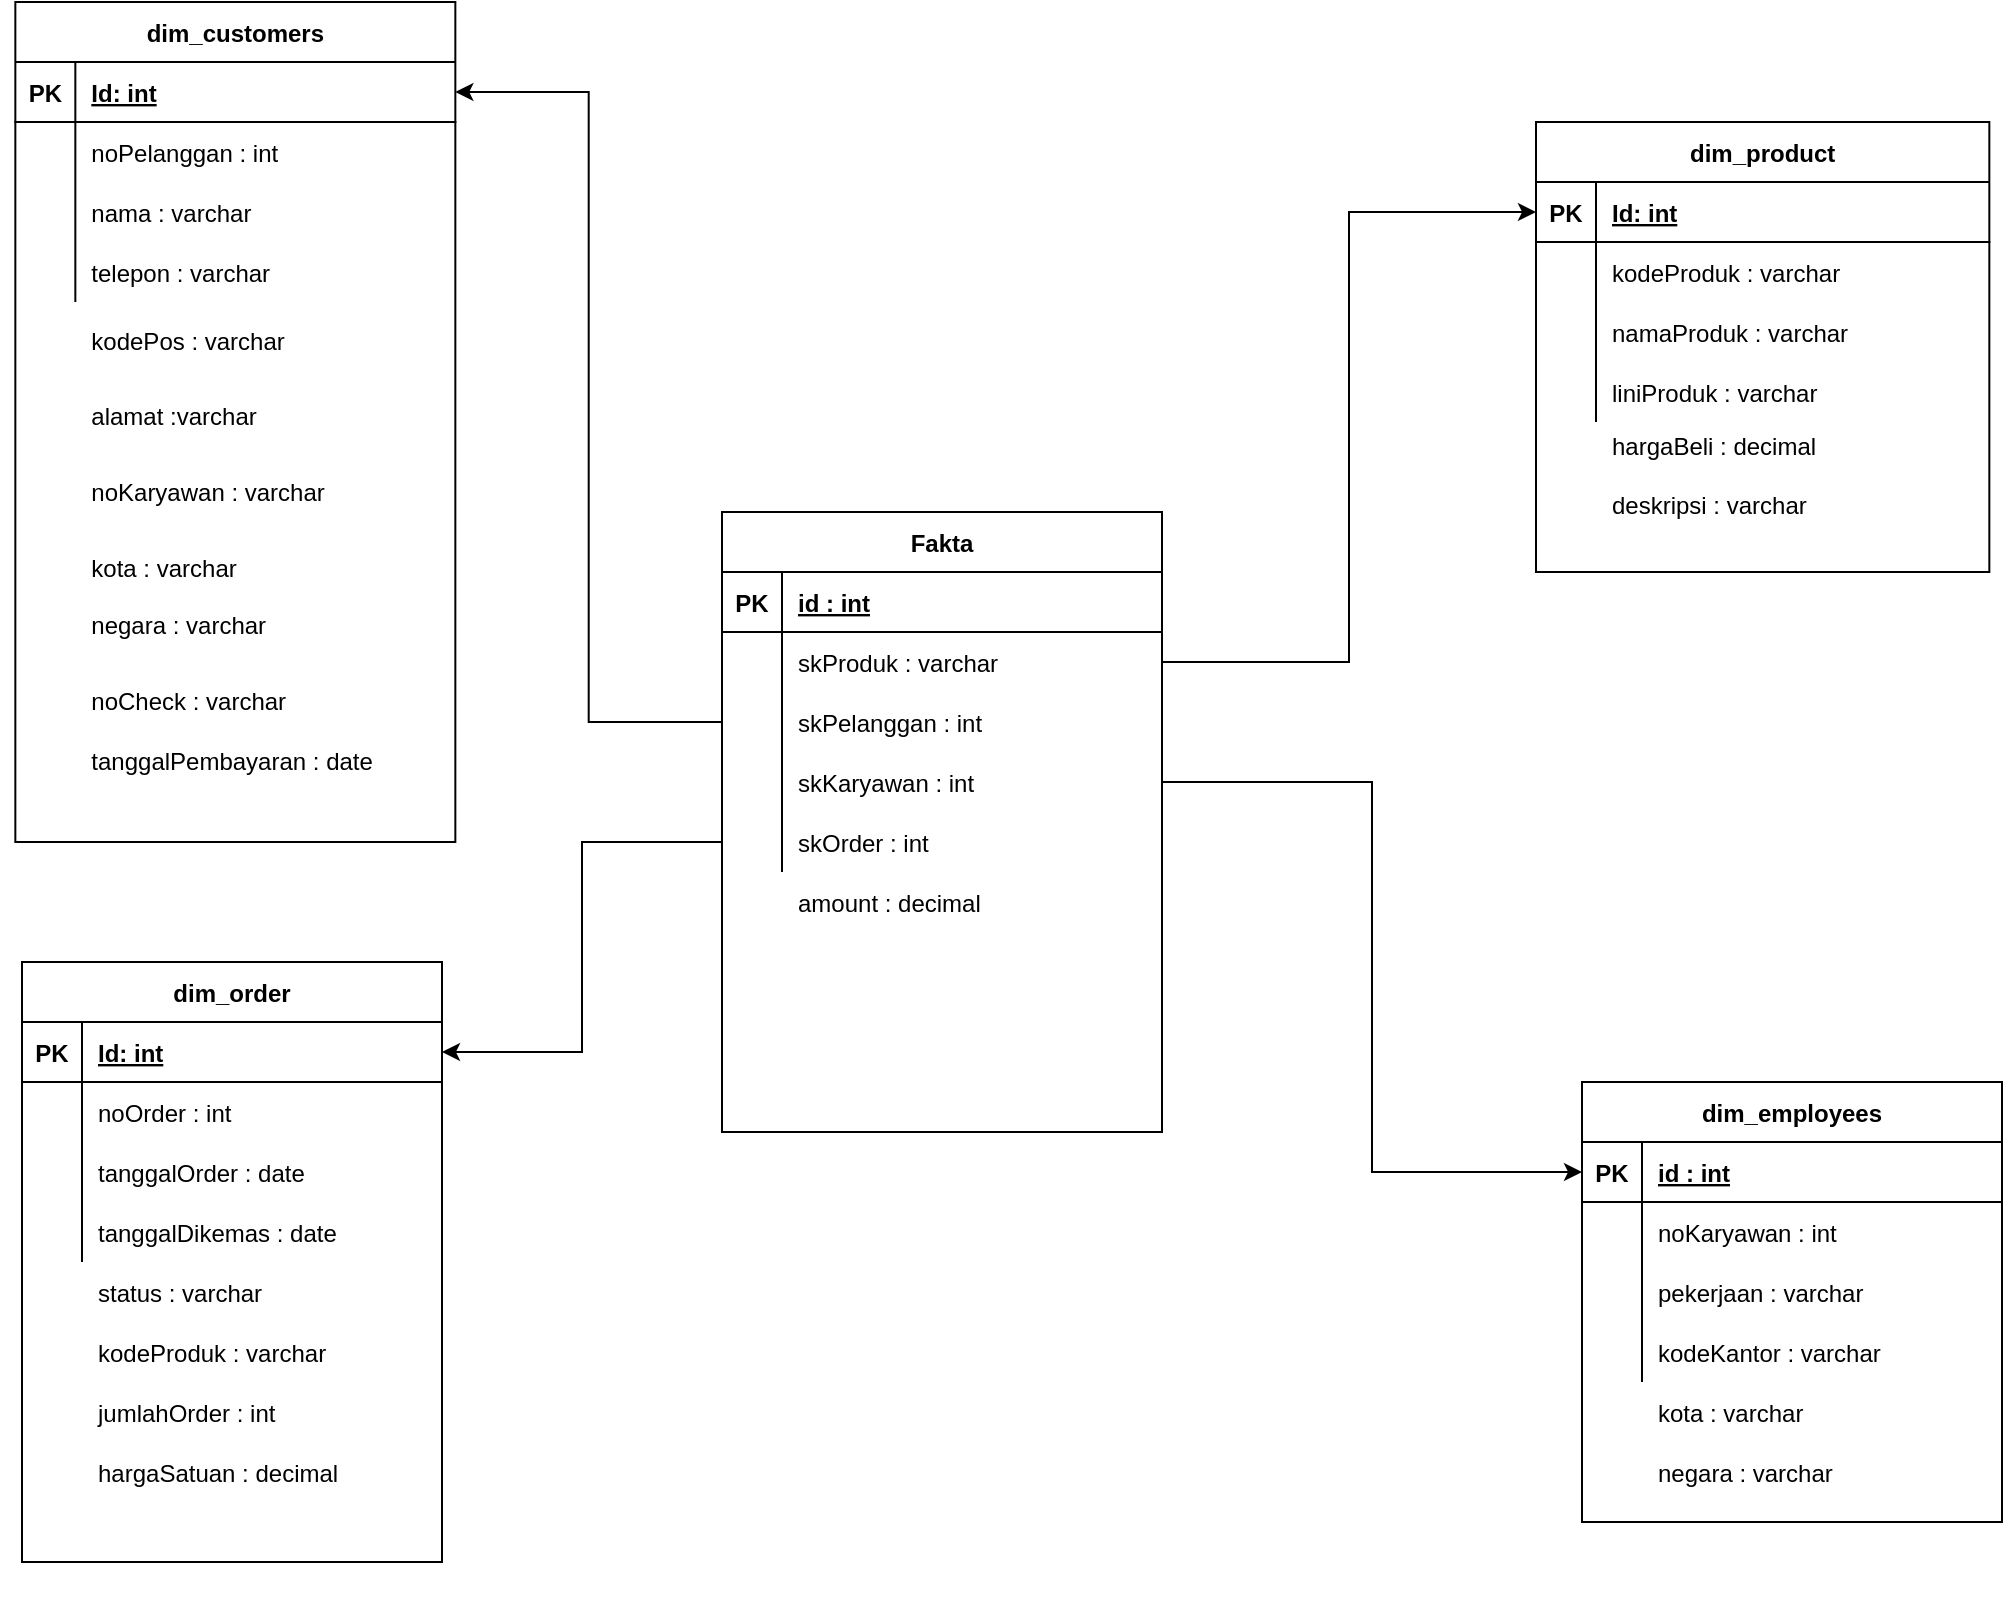 <mxfile version="15.7.0" type="google"><diagram id="lHSoA5JQ2v4LS8MZT_K-" name="Page-1"><mxGraphModel dx="1278" dy="617" grid="1" gridSize="10" guides="1" tooltips="1" connect="1" arrows="1" fold="1" page="1" pageScale="1" pageWidth="827" pageHeight="1169" math="0" shadow="0"><root><mxCell id="0"/><mxCell id="1" parent="0"/><mxCell id="B21yqEtYEy_GDGGXBXeR-32" value="" style="group" parent="1" vertex="1" connectable="0"><mxGeometry x="66.67" y="30" width="220" height="420" as="geometry"/></mxCell><mxCell id="B21yqEtYEy_GDGGXBXeR-2" value="dim_customers" style="shape=table;startSize=30;container=1;collapsible=1;childLayout=tableLayout;fixedRows=1;rowLines=0;fontStyle=1;align=center;resizeLast=1;" parent="B21yqEtYEy_GDGGXBXeR-32" vertex="1"><mxGeometry width="220" height="420" as="geometry"/></mxCell><mxCell id="B21yqEtYEy_GDGGXBXeR-3" value="" style="shape=partialRectangle;collapsible=0;dropTarget=0;pointerEvents=0;fillColor=none;top=0;left=0;bottom=1;right=0;points=[[0,0.5],[1,0.5]];portConstraint=eastwest;" parent="B21yqEtYEy_GDGGXBXeR-2" vertex="1"><mxGeometry y="30" width="220" height="30" as="geometry"/></mxCell><mxCell id="B21yqEtYEy_GDGGXBXeR-4" value="PK" style="shape=partialRectangle;connectable=0;fillColor=none;top=0;left=0;bottom=0;right=0;fontStyle=1;overflow=hidden;" parent="B21yqEtYEy_GDGGXBXeR-3" vertex="1"><mxGeometry width="30" height="30" as="geometry"><mxRectangle width="30" height="30" as="alternateBounds"/></mxGeometry></mxCell><mxCell id="B21yqEtYEy_GDGGXBXeR-5" value="Id: int" style="shape=partialRectangle;connectable=0;fillColor=none;top=0;left=0;bottom=0;right=0;align=left;spacingLeft=6;fontStyle=5;overflow=hidden;" parent="B21yqEtYEy_GDGGXBXeR-3" vertex="1"><mxGeometry x="30" width="190" height="30" as="geometry"><mxRectangle width="190" height="30" as="alternateBounds"/></mxGeometry></mxCell><mxCell id="B21yqEtYEy_GDGGXBXeR-9" value="" style="shape=partialRectangle;collapsible=0;dropTarget=0;pointerEvents=0;fillColor=none;top=0;left=0;bottom=0;right=0;points=[[0,0.5],[1,0.5]];portConstraint=eastwest;" parent="B21yqEtYEy_GDGGXBXeR-2" vertex="1"><mxGeometry y="60" width="220" height="30" as="geometry"/></mxCell><mxCell id="B21yqEtYEy_GDGGXBXeR-10" value="" style="shape=partialRectangle;connectable=0;fillColor=none;top=0;left=0;bottom=0;right=0;editable=1;overflow=hidden;" parent="B21yqEtYEy_GDGGXBXeR-9" vertex="1"><mxGeometry width="30" height="30" as="geometry"><mxRectangle width="30" height="30" as="alternateBounds"/></mxGeometry></mxCell><mxCell id="B21yqEtYEy_GDGGXBXeR-11" value="noPelanggan : int" style="shape=partialRectangle;connectable=0;fillColor=none;top=0;left=0;bottom=0;right=0;align=left;spacingLeft=6;overflow=hidden;" parent="B21yqEtYEy_GDGGXBXeR-9" vertex="1"><mxGeometry x="30" width="190" height="30" as="geometry"><mxRectangle width="190" height="30" as="alternateBounds"/></mxGeometry></mxCell><mxCell id="B21yqEtYEy_GDGGXBXeR-12" value="" style="shape=partialRectangle;collapsible=0;dropTarget=0;pointerEvents=0;fillColor=none;top=0;left=0;bottom=0;right=0;points=[[0,0.5],[1,0.5]];portConstraint=eastwest;" parent="B21yqEtYEy_GDGGXBXeR-2" vertex="1"><mxGeometry y="90" width="220" height="30" as="geometry"/></mxCell><mxCell id="B21yqEtYEy_GDGGXBXeR-13" value="" style="shape=partialRectangle;connectable=0;fillColor=none;top=0;left=0;bottom=0;right=0;editable=1;overflow=hidden;" parent="B21yqEtYEy_GDGGXBXeR-12" vertex="1"><mxGeometry width="30" height="30" as="geometry"><mxRectangle width="30" height="30" as="alternateBounds"/></mxGeometry></mxCell><mxCell id="B21yqEtYEy_GDGGXBXeR-14" value="nama : varchar" style="shape=partialRectangle;connectable=0;fillColor=none;top=0;left=0;bottom=0;right=0;align=left;spacingLeft=6;overflow=hidden;" parent="B21yqEtYEy_GDGGXBXeR-12" vertex="1"><mxGeometry x="30" width="190" height="30" as="geometry"><mxRectangle width="190" height="30" as="alternateBounds"/></mxGeometry></mxCell><mxCell id="B21yqEtYEy_GDGGXBXeR-6" value="" style="shape=partialRectangle;collapsible=0;dropTarget=0;pointerEvents=0;fillColor=none;top=0;left=0;bottom=0;right=0;points=[[0,0.5],[1,0.5]];portConstraint=eastwest;" parent="B21yqEtYEy_GDGGXBXeR-2" vertex="1"><mxGeometry y="120" width="220" height="30" as="geometry"/></mxCell><mxCell id="B21yqEtYEy_GDGGXBXeR-7" value="" style="shape=partialRectangle;connectable=0;fillColor=none;top=0;left=0;bottom=0;right=0;editable=1;overflow=hidden;" parent="B21yqEtYEy_GDGGXBXeR-6" vertex="1"><mxGeometry width="30" height="30" as="geometry"><mxRectangle width="30" height="30" as="alternateBounds"/></mxGeometry></mxCell><mxCell id="B21yqEtYEy_GDGGXBXeR-8" value="telepon : varchar" style="shape=partialRectangle;connectable=0;fillColor=none;top=0;left=0;bottom=0;right=0;align=left;spacingLeft=6;overflow=hidden;" parent="B21yqEtYEy_GDGGXBXeR-6" vertex="1"><mxGeometry x="30" width="190" height="30" as="geometry"><mxRectangle width="190" height="30" as="alternateBounds"/></mxGeometry></mxCell><mxCell id="B21yqEtYEy_GDGGXBXeR-15" value="" style="shape=partialRectangle;collapsible=0;dropTarget=0;pointerEvents=0;fillColor=none;top=0;left=0;bottom=0;right=0;points=[[0,0.5],[1,0.5]];portConstraint=eastwest;" parent="B21yqEtYEy_GDGGXBXeR-32" vertex="1"><mxGeometry y="150.0" width="220.0" height="37.826" as="geometry"/></mxCell><mxCell id="B21yqEtYEy_GDGGXBXeR-16" value="" style="shape=partialRectangle;connectable=0;fillColor=none;top=0;left=0;bottom=0;right=0;editable=1;overflow=hidden;" parent="B21yqEtYEy_GDGGXBXeR-15" vertex="1"><mxGeometry width="36.667" height="37.826" as="geometry"><mxRectangle width="30" height="30" as="alternateBounds"/></mxGeometry></mxCell><mxCell id="B21yqEtYEy_GDGGXBXeR-83" value="" style="shape=partialRectangle;collapsible=0;dropTarget=0;pointerEvents=0;fillColor=none;top=0;left=0;bottom=0;right=0;points=[[0,0.5],[1,0.5]];portConstraint=eastwest;" parent="B21yqEtYEy_GDGGXBXeR-32" vertex="1"><mxGeometry y="270.0" width="220.0" height="37.826" as="geometry"/></mxCell><mxCell id="B21yqEtYEy_GDGGXBXeR-84" value="" style="shape=partialRectangle;connectable=0;fillColor=none;top=0;left=0;bottom=0;right=0;editable=1;overflow=hidden;" parent="B21yqEtYEy_GDGGXBXeR-83" vertex="1"><mxGeometry width="36.667" height="37.826" as="geometry"><mxRectangle width="30" height="30" as="alternateBounds"/></mxGeometry></mxCell><mxCell id="B21yqEtYEy_GDGGXBXeR-85" value="kota : varchar" style="shape=partialRectangle;connectable=0;fillColor=none;top=0;left=0;bottom=0;right=0;align=left;spacingLeft=6;overflow=hidden;" parent="B21yqEtYEy_GDGGXBXeR-32" vertex="1"><mxGeometry x="29.997" y="263.49" width="183.333" height="37.826" as="geometry"><mxRectangle width="150" height="30" as="alternateBounds"/></mxGeometry></mxCell><mxCell id="B21yqEtYEy_GDGGXBXeR-87" value="" style="shape=partialRectangle;connectable=0;fillColor=none;top=0;left=0;bottom=0;right=0;align=left;spacingLeft=6;overflow=hidden;" parent="B21yqEtYEy_GDGGXBXeR-32" vertex="1"><mxGeometry x="36.667" y="307.83" width="183.333" height="22.17" as="geometry"><mxRectangle width="150" height="30" as="alternateBounds"/></mxGeometry></mxCell><mxCell id="B21yqEtYEy_GDGGXBXeR-17" value="kodePos : varchar" style="shape=partialRectangle;connectable=0;fillColor=none;top=0;left=0;bottom=0;right=0;align=left;spacingLeft=6;overflow=hidden;" parent="B21yqEtYEy_GDGGXBXeR-32" vertex="1"><mxGeometry x="29.997" y="150.0" width="183.333" height="37.826" as="geometry"><mxRectangle width="150" height="30" as="alternateBounds"/></mxGeometry></mxCell><mxCell id="B21yqEtYEy_GDGGXBXeR-77" value="" style="shape=partialRectangle;collapsible=0;dropTarget=0;pointerEvents=0;fillColor=none;top=0;left=0;bottom=0;right=0;points=[[0,0.5],[1,0.5]];portConstraint=eastwest;" parent="B21yqEtYEy_GDGGXBXeR-32" vertex="1"><mxGeometry x="-6.67" y="187.83" width="220.0" height="37.826" as="geometry"/></mxCell><mxCell id="B21yqEtYEy_GDGGXBXeR-78" value="" style="shape=partialRectangle;connectable=0;fillColor=none;top=0;left=0;bottom=0;right=0;editable=1;overflow=hidden;" parent="B21yqEtYEy_GDGGXBXeR-77" vertex="1"><mxGeometry width="36.667" height="37.826" as="geometry"><mxRectangle width="30" height="30" as="alternateBounds"/></mxGeometry></mxCell><mxCell id="B21yqEtYEy_GDGGXBXeR-79" value="alamat :varchar" style="shape=partialRectangle;connectable=0;fillColor=none;top=0;left=0;bottom=0;right=0;align=left;spacingLeft=6;overflow=hidden;" parent="B21yqEtYEy_GDGGXBXeR-77" vertex="1"><mxGeometry x="36.667" width="183.333" height="37.826" as="geometry"><mxRectangle width="150" height="30" as="alternateBounds"/></mxGeometry></mxCell><mxCell id="B21yqEtYEy_GDGGXBXeR-80" value="" style="shape=partialRectangle;collapsible=0;dropTarget=0;pointerEvents=0;fillColor=none;top=0;left=0;bottom=0;right=0;points=[[0,0.5],[1,0.5]];portConstraint=eastwest;" parent="B21yqEtYEy_GDGGXBXeR-32" vertex="1"><mxGeometry x="-6.67" y="225.66" width="220.0" height="37.826" as="geometry"/></mxCell><mxCell id="B21yqEtYEy_GDGGXBXeR-81" value="" style="shape=partialRectangle;connectable=0;fillColor=none;top=0;left=0;bottom=0;right=0;editable=1;overflow=hidden;" parent="B21yqEtYEy_GDGGXBXeR-80" vertex="1"><mxGeometry width="36.667" height="37.826" as="geometry"><mxRectangle width="30" height="30" as="alternateBounds"/></mxGeometry></mxCell><mxCell id="B21yqEtYEy_GDGGXBXeR-82" value="noKaryawan : varchar" style="shape=partialRectangle;connectable=0;fillColor=none;top=0;left=0;bottom=0;right=0;align=left;spacingLeft=6;overflow=hidden;" parent="B21yqEtYEy_GDGGXBXeR-80" vertex="1"><mxGeometry x="36.667" width="183.333" height="37.826" as="geometry"><mxRectangle width="150" height="30" as="alternateBounds"/></mxGeometry></mxCell><mxCell id="B21yqEtYEy_GDGGXBXeR-107" value="negara : varchar" style="shape=partialRectangle;connectable=0;fillColor=none;top=0;left=0;bottom=0;right=0;align=left;spacingLeft=6;overflow=hidden;" parent="B21yqEtYEy_GDGGXBXeR-32" vertex="1"><mxGeometry x="29.997" y="292.17" width="183.333" height="37.826" as="geometry"><mxRectangle width="150" height="30" as="alternateBounds"/></mxGeometry></mxCell><mxCell id="B21yqEtYEy_GDGGXBXeR-108" value="noCheck : varchar" style="shape=partialRectangle;connectable=0;fillColor=none;top=0;left=0;bottom=0;right=0;align=left;spacingLeft=6;overflow=hidden;" parent="B21yqEtYEy_GDGGXBXeR-32" vertex="1"><mxGeometry x="29.997" y="330.0" width="183.333" height="37.826" as="geometry"><mxRectangle width="150" height="30" as="alternateBounds"/></mxGeometry></mxCell><mxCell id="B21yqEtYEy_GDGGXBXeR-109" value="tanggalPembayaran : date" style="shape=partialRectangle;connectable=0;fillColor=none;top=0;left=0;bottom=0;right=0;align=left;spacingLeft=6;overflow=hidden;" parent="B21yqEtYEy_GDGGXBXeR-32" vertex="1"><mxGeometry x="29.997" y="360.0" width="183.333" height="37.826" as="geometry"><mxRectangle width="150" height="30" as="alternateBounds"/></mxGeometry></mxCell><mxCell id="B21yqEtYEy_GDGGXBXeR-49" value="" style="group" parent="1" vertex="1" connectable="0"><mxGeometry x="490" y="110" width="300" height="720" as="geometry"/></mxCell><mxCell id="B21yqEtYEy_GDGGXBXeR-148" value="" style="group" parent="B21yqEtYEy_GDGGXBXeR-49" vertex="1" connectable="0"><mxGeometry x="-70" y="175" width="220" height="310" as="geometry"/></mxCell><mxCell id="B21yqEtYEy_GDGGXBXeR-130" value="Fakta" style="shape=table;startSize=30;container=1;collapsible=1;childLayout=tableLayout;fixedRows=1;rowLines=0;fontStyle=1;align=center;resizeLast=1;" parent="B21yqEtYEy_GDGGXBXeR-148" vertex="1"><mxGeometry width="220" height="310" as="geometry"/></mxCell><mxCell id="B21yqEtYEy_GDGGXBXeR-131" value="" style="shape=partialRectangle;collapsible=0;dropTarget=0;pointerEvents=0;fillColor=none;top=0;left=0;bottom=1;right=0;points=[[0,0.5],[1,0.5]];portConstraint=eastwest;" parent="B21yqEtYEy_GDGGXBXeR-130" vertex="1"><mxGeometry y="30" width="220" height="30" as="geometry"/></mxCell><mxCell id="B21yqEtYEy_GDGGXBXeR-132" value="PK" style="shape=partialRectangle;connectable=0;fillColor=none;top=0;left=0;bottom=0;right=0;fontStyle=1;overflow=hidden;" parent="B21yqEtYEy_GDGGXBXeR-131" vertex="1"><mxGeometry width="30" height="30" as="geometry"><mxRectangle width="30" height="30" as="alternateBounds"/></mxGeometry></mxCell><mxCell id="B21yqEtYEy_GDGGXBXeR-133" value="id : int" style="shape=partialRectangle;connectable=0;fillColor=none;top=0;left=0;bottom=0;right=0;align=left;spacingLeft=6;fontStyle=5;overflow=hidden;" parent="B21yqEtYEy_GDGGXBXeR-131" vertex="1"><mxGeometry x="30" width="190" height="30" as="geometry"><mxRectangle width="190" height="30" as="alternateBounds"/></mxGeometry></mxCell><mxCell id="B21yqEtYEy_GDGGXBXeR-134" value="" style="shape=partialRectangle;collapsible=0;dropTarget=0;pointerEvents=0;fillColor=none;top=0;left=0;bottom=0;right=0;points=[[0,0.5],[1,0.5]];portConstraint=eastwest;" parent="B21yqEtYEy_GDGGXBXeR-130" vertex="1"><mxGeometry y="60" width="220" height="30" as="geometry"/></mxCell><mxCell id="B21yqEtYEy_GDGGXBXeR-135" value="" style="shape=partialRectangle;connectable=0;fillColor=none;top=0;left=0;bottom=0;right=0;editable=1;overflow=hidden;" parent="B21yqEtYEy_GDGGXBXeR-134" vertex="1"><mxGeometry width="30" height="30" as="geometry"><mxRectangle width="30" height="30" as="alternateBounds"/></mxGeometry></mxCell><mxCell id="B21yqEtYEy_GDGGXBXeR-136" value="skProduk : varchar" style="shape=partialRectangle;connectable=0;fillColor=none;top=0;left=0;bottom=0;right=0;align=left;spacingLeft=6;overflow=hidden;" parent="B21yqEtYEy_GDGGXBXeR-134" vertex="1"><mxGeometry x="30" width="190" height="30" as="geometry"><mxRectangle width="190" height="30" as="alternateBounds"/></mxGeometry></mxCell><mxCell id="B21yqEtYEy_GDGGXBXeR-137" value="" style="shape=partialRectangle;collapsible=0;dropTarget=0;pointerEvents=0;fillColor=none;top=0;left=0;bottom=0;right=0;points=[[0,0.5],[1,0.5]];portConstraint=eastwest;" parent="B21yqEtYEy_GDGGXBXeR-130" vertex="1"><mxGeometry y="90" width="220" height="30" as="geometry"/></mxCell><mxCell id="B21yqEtYEy_GDGGXBXeR-138" value="" style="shape=partialRectangle;connectable=0;fillColor=none;top=0;left=0;bottom=0;right=0;editable=1;overflow=hidden;" parent="B21yqEtYEy_GDGGXBXeR-137" vertex="1"><mxGeometry width="30" height="30" as="geometry"><mxRectangle width="30" height="30" as="alternateBounds"/></mxGeometry></mxCell><mxCell id="B21yqEtYEy_GDGGXBXeR-139" value="skPelanggan : int" style="shape=partialRectangle;connectable=0;fillColor=none;top=0;left=0;bottom=0;right=0;align=left;spacingLeft=6;overflow=hidden;" parent="B21yqEtYEy_GDGGXBXeR-137" vertex="1"><mxGeometry x="30" width="190" height="30" as="geometry"><mxRectangle width="190" height="30" as="alternateBounds"/></mxGeometry></mxCell><mxCell id="B21yqEtYEy_GDGGXBXeR-145" value="" style="shape=partialRectangle;collapsible=0;dropTarget=0;pointerEvents=0;fillColor=none;top=0;left=0;bottom=0;right=0;points=[[0,0.5],[1,0.5]];portConstraint=eastwest;" parent="B21yqEtYEy_GDGGXBXeR-130" vertex="1"><mxGeometry y="120" width="220" height="30" as="geometry"/></mxCell><mxCell id="B21yqEtYEy_GDGGXBXeR-146" value="" style="shape=partialRectangle;connectable=0;fillColor=none;top=0;left=0;bottom=0;right=0;editable=1;overflow=hidden;" parent="B21yqEtYEy_GDGGXBXeR-145" vertex="1"><mxGeometry width="30" height="30" as="geometry"><mxRectangle width="30" height="30" as="alternateBounds"/></mxGeometry></mxCell><mxCell id="B21yqEtYEy_GDGGXBXeR-147" value="skKaryawan : int" style="shape=partialRectangle;connectable=0;fillColor=none;top=0;left=0;bottom=0;right=0;align=left;spacingLeft=6;overflow=hidden;" parent="B21yqEtYEy_GDGGXBXeR-145" vertex="1"><mxGeometry x="30" width="190" height="30" as="geometry"><mxRectangle width="190" height="30" as="alternateBounds"/></mxGeometry></mxCell><mxCell id="B21yqEtYEy_GDGGXBXeR-140" value="" style="shape=partialRectangle;collapsible=0;dropTarget=0;pointerEvents=0;fillColor=none;top=0;left=0;bottom=0;right=0;points=[[0,0.5],[1,0.5]];portConstraint=eastwest;" parent="B21yqEtYEy_GDGGXBXeR-130" vertex="1"><mxGeometry y="150" width="220" height="30" as="geometry"/></mxCell><mxCell id="B21yqEtYEy_GDGGXBXeR-141" value="" style="shape=partialRectangle;connectable=0;fillColor=none;top=0;left=0;bottom=0;right=0;editable=1;overflow=hidden;" parent="B21yqEtYEy_GDGGXBXeR-140" vertex="1"><mxGeometry width="30" height="30" as="geometry"><mxRectangle width="30" height="30" as="alternateBounds"/></mxGeometry></mxCell><mxCell id="B21yqEtYEy_GDGGXBXeR-142" value="skOrder : int" style="shape=partialRectangle;connectable=0;fillColor=none;top=0;left=0;bottom=0;right=0;align=left;spacingLeft=6;overflow=hidden;" parent="B21yqEtYEy_GDGGXBXeR-140" vertex="1"><mxGeometry x="30" width="190" height="30" as="geometry"><mxRectangle width="190" height="30" as="alternateBounds"/></mxGeometry></mxCell><mxCell id="B21yqEtYEy_GDGGXBXeR-144" value="amount : decimal" style="shape=partialRectangle;connectable=0;fillColor=none;top=0;left=0;bottom=0;right=0;align=left;spacingLeft=6;overflow=hidden;" parent="B21yqEtYEy_GDGGXBXeR-148" vertex="1"><mxGeometry x="30" y="180" width="190" height="30" as="geometry"><mxRectangle width="190" height="30" as="alternateBounds"/></mxGeometry></mxCell><mxCell id="B21yqEtYEy_GDGGXBXeR-88" value="" style="group" parent="1" vertex="1" connectable="0"><mxGeometry x="827" y="90" width="226.67" height="225" as="geometry"/></mxCell><mxCell id="B21yqEtYEy_GDGGXBXeR-89" value="dim_product" style="shape=table;startSize=30;container=1;collapsible=1;childLayout=tableLayout;fixedRows=1;rowLines=0;fontStyle=1;align=center;resizeLast=1;" parent="B21yqEtYEy_GDGGXBXeR-88" vertex="1"><mxGeometry width="226.67" height="225" as="geometry"/></mxCell><mxCell id="B21yqEtYEy_GDGGXBXeR-90" value="" style="shape=partialRectangle;collapsible=0;dropTarget=0;pointerEvents=0;fillColor=none;top=0;left=0;bottom=1;right=0;points=[[0,0.5],[1,0.5]];portConstraint=eastwest;" parent="B21yqEtYEy_GDGGXBXeR-89" vertex="1"><mxGeometry y="30" width="226.67" height="30" as="geometry"/></mxCell><mxCell id="B21yqEtYEy_GDGGXBXeR-91" value="PK" style="shape=partialRectangle;connectable=0;fillColor=none;top=0;left=0;bottom=0;right=0;fontStyle=1;overflow=hidden;" parent="B21yqEtYEy_GDGGXBXeR-90" vertex="1"><mxGeometry width="30" height="30" as="geometry"><mxRectangle width="30" height="30" as="alternateBounds"/></mxGeometry></mxCell><mxCell id="B21yqEtYEy_GDGGXBXeR-92" value="Id: int" style="shape=partialRectangle;connectable=0;fillColor=none;top=0;left=0;bottom=0;right=0;align=left;spacingLeft=6;fontStyle=5;overflow=hidden;" parent="B21yqEtYEy_GDGGXBXeR-90" vertex="1"><mxGeometry x="30" width="196.67" height="30" as="geometry"><mxRectangle width="196.67" height="30" as="alternateBounds"/></mxGeometry></mxCell><mxCell id="B21yqEtYEy_GDGGXBXeR-93" value="" style="shape=partialRectangle;collapsible=0;dropTarget=0;pointerEvents=0;fillColor=none;top=0;left=0;bottom=0;right=0;points=[[0,0.5],[1,0.5]];portConstraint=eastwest;" parent="B21yqEtYEy_GDGGXBXeR-89" vertex="1"><mxGeometry y="60" width="226.67" height="30" as="geometry"/></mxCell><mxCell id="B21yqEtYEy_GDGGXBXeR-94" value="" style="shape=partialRectangle;connectable=0;fillColor=none;top=0;left=0;bottom=0;right=0;editable=1;overflow=hidden;" parent="B21yqEtYEy_GDGGXBXeR-93" vertex="1"><mxGeometry width="30" height="30" as="geometry"><mxRectangle width="30" height="30" as="alternateBounds"/></mxGeometry></mxCell><mxCell id="B21yqEtYEy_GDGGXBXeR-95" value="kodeProduk : varchar" style="shape=partialRectangle;connectable=0;fillColor=none;top=0;left=0;bottom=0;right=0;align=left;spacingLeft=6;overflow=hidden;" parent="B21yqEtYEy_GDGGXBXeR-93" vertex="1"><mxGeometry x="30" width="196.67" height="30" as="geometry"><mxRectangle width="196.67" height="30" as="alternateBounds"/></mxGeometry></mxCell><mxCell id="B21yqEtYEy_GDGGXBXeR-96" value="" style="shape=partialRectangle;collapsible=0;dropTarget=0;pointerEvents=0;fillColor=none;top=0;left=0;bottom=0;right=0;points=[[0,0.5],[1,0.5]];portConstraint=eastwest;" parent="B21yqEtYEy_GDGGXBXeR-89" vertex="1"><mxGeometry y="90" width="226.67" height="30" as="geometry"/></mxCell><mxCell id="B21yqEtYEy_GDGGXBXeR-97" value="" style="shape=partialRectangle;connectable=0;fillColor=none;top=0;left=0;bottom=0;right=0;editable=1;overflow=hidden;" parent="B21yqEtYEy_GDGGXBXeR-96" vertex="1"><mxGeometry width="30" height="30" as="geometry"><mxRectangle width="30" height="30" as="alternateBounds"/></mxGeometry></mxCell><mxCell id="B21yqEtYEy_GDGGXBXeR-98" value="namaProduk : varchar" style="shape=partialRectangle;connectable=0;fillColor=none;top=0;left=0;bottom=0;right=0;align=left;spacingLeft=6;overflow=hidden;" parent="B21yqEtYEy_GDGGXBXeR-96" vertex="1"><mxGeometry x="30" width="196.67" height="30" as="geometry"><mxRectangle width="196.67" height="30" as="alternateBounds"/></mxGeometry></mxCell><mxCell id="B21yqEtYEy_GDGGXBXeR-99" value="" style="shape=partialRectangle;collapsible=0;dropTarget=0;pointerEvents=0;fillColor=none;top=0;left=0;bottom=0;right=0;points=[[0,0.5],[1,0.5]];portConstraint=eastwest;" parent="B21yqEtYEy_GDGGXBXeR-89" vertex="1"><mxGeometry y="120" width="226.67" height="30" as="geometry"/></mxCell><mxCell id="B21yqEtYEy_GDGGXBXeR-100" value="" style="shape=partialRectangle;connectable=0;fillColor=none;top=0;left=0;bottom=0;right=0;editable=1;overflow=hidden;" parent="B21yqEtYEy_GDGGXBXeR-99" vertex="1"><mxGeometry width="30" height="30" as="geometry"><mxRectangle width="30" height="30" as="alternateBounds"/></mxGeometry></mxCell><mxCell id="B21yqEtYEy_GDGGXBXeR-101" value="liniProduk : varchar" style="shape=partialRectangle;connectable=0;fillColor=none;top=0;left=0;bottom=0;right=0;align=left;spacingLeft=6;overflow=hidden;" parent="B21yqEtYEy_GDGGXBXeR-99" vertex="1"><mxGeometry x="30" width="196.67" height="30" as="geometry"><mxRectangle width="196.67" height="30" as="alternateBounds"/></mxGeometry></mxCell><mxCell id="B21yqEtYEy_GDGGXBXeR-102" value="hargaBeli : decimal" style="shape=partialRectangle;connectable=0;fillColor=none;top=0;left=0;bottom=0;right=0;align=left;spacingLeft=6;overflow=hidden;" parent="B21yqEtYEy_GDGGXBXeR-88" vertex="1"><mxGeometry x="29.998" y="146.739" width="188.892" height="29.348" as="geometry"><mxRectangle width="150" height="30" as="alternateBounds"/></mxGeometry></mxCell><mxCell id="B21yqEtYEy_GDGGXBXeR-103" value="deskripsi : varchar" style="shape=partialRectangle;connectable=0;fillColor=none;top=0;left=0;bottom=0;right=0;align=left;spacingLeft=6;overflow=hidden;" parent="B21yqEtYEy_GDGGXBXeR-88" vertex="1"><mxGeometry x="29.998" y="176.087" width="188.892" height="29.348" as="geometry"><mxRectangle width="150" height="30" as="alternateBounds"/></mxGeometry></mxCell><mxCell id="B21yqEtYEy_GDGGXBXeR-129" value="" style="group" parent="1" vertex="1" connectable="0"><mxGeometry x="850" y="570" width="210" height="220" as="geometry"/></mxCell><mxCell id="B21yqEtYEy_GDGGXBXeR-110" value="dim_employees" style="shape=table;startSize=30;container=1;collapsible=1;childLayout=tableLayout;fixedRows=1;rowLines=0;fontStyle=1;align=center;resizeLast=1;" parent="B21yqEtYEy_GDGGXBXeR-129" vertex="1"><mxGeometry width="210" height="220" as="geometry"/></mxCell><mxCell id="B21yqEtYEy_GDGGXBXeR-111" value="" style="shape=partialRectangle;collapsible=0;dropTarget=0;pointerEvents=0;fillColor=none;top=0;left=0;bottom=1;right=0;points=[[0,0.5],[1,0.5]];portConstraint=eastwest;" parent="B21yqEtYEy_GDGGXBXeR-110" vertex="1"><mxGeometry y="30" width="210" height="30" as="geometry"/></mxCell><mxCell id="B21yqEtYEy_GDGGXBXeR-112" value="PK" style="shape=partialRectangle;connectable=0;fillColor=none;top=0;left=0;bottom=0;right=0;fontStyle=1;overflow=hidden;" parent="B21yqEtYEy_GDGGXBXeR-111" vertex="1"><mxGeometry width="30" height="30" as="geometry"><mxRectangle width="30" height="30" as="alternateBounds"/></mxGeometry></mxCell><mxCell id="B21yqEtYEy_GDGGXBXeR-113" value="id : int" style="shape=partialRectangle;connectable=0;fillColor=none;top=0;left=0;bottom=0;right=0;align=left;spacingLeft=6;fontStyle=5;overflow=hidden;" parent="B21yqEtYEy_GDGGXBXeR-111" vertex="1"><mxGeometry x="30" width="180" height="30" as="geometry"><mxRectangle width="180" height="30" as="alternateBounds"/></mxGeometry></mxCell><mxCell id="B21yqEtYEy_GDGGXBXeR-114" value="" style="shape=partialRectangle;collapsible=0;dropTarget=0;pointerEvents=0;fillColor=none;top=0;left=0;bottom=0;right=0;points=[[0,0.5],[1,0.5]];portConstraint=eastwest;" parent="B21yqEtYEy_GDGGXBXeR-110" vertex="1"><mxGeometry y="60" width="210" height="30" as="geometry"/></mxCell><mxCell id="B21yqEtYEy_GDGGXBXeR-115" value="" style="shape=partialRectangle;connectable=0;fillColor=none;top=0;left=0;bottom=0;right=0;editable=1;overflow=hidden;" parent="B21yqEtYEy_GDGGXBXeR-114" vertex="1"><mxGeometry width="30" height="30" as="geometry"><mxRectangle width="30" height="30" as="alternateBounds"/></mxGeometry></mxCell><mxCell id="B21yqEtYEy_GDGGXBXeR-116" value="noKaryawan : int" style="shape=partialRectangle;connectable=0;fillColor=none;top=0;left=0;bottom=0;right=0;align=left;spacingLeft=6;overflow=hidden;" parent="B21yqEtYEy_GDGGXBXeR-114" vertex="1"><mxGeometry x="30" width="180" height="30" as="geometry"><mxRectangle width="180" height="30" as="alternateBounds"/></mxGeometry></mxCell><mxCell id="B21yqEtYEy_GDGGXBXeR-117" value="" style="shape=partialRectangle;collapsible=0;dropTarget=0;pointerEvents=0;fillColor=none;top=0;left=0;bottom=0;right=0;points=[[0,0.5],[1,0.5]];portConstraint=eastwest;" parent="B21yqEtYEy_GDGGXBXeR-110" vertex="1"><mxGeometry y="90" width="210" height="30" as="geometry"/></mxCell><mxCell id="B21yqEtYEy_GDGGXBXeR-118" value="" style="shape=partialRectangle;connectable=0;fillColor=none;top=0;left=0;bottom=0;right=0;editable=1;overflow=hidden;" parent="B21yqEtYEy_GDGGXBXeR-117" vertex="1"><mxGeometry width="30" height="30" as="geometry"><mxRectangle width="30" height="30" as="alternateBounds"/></mxGeometry></mxCell><mxCell id="B21yqEtYEy_GDGGXBXeR-119" value="pekerjaan : varchar" style="shape=partialRectangle;connectable=0;fillColor=none;top=0;left=0;bottom=0;right=0;align=left;spacingLeft=6;overflow=hidden;" parent="B21yqEtYEy_GDGGXBXeR-117" vertex="1"><mxGeometry x="30" width="180" height="30" as="geometry"><mxRectangle width="180" height="30" as="alternateBounds"/></mxGeometry></mxCell><mxCell id="B21yqEtYEy_GDGGXBXeR-120" value="" style="shape=partialRectangle;collapsible=0;dropTarget=0;pointerEvents=0;fillColor=none;top=0;left=0;bottom=0;right=0;points=[[0,0.5],[1,0.5]];portConstraint=eastwest;" parent="B21yqEtYEy_GDGGXBXeR-110" vertex="1"><mxGeometry y="120" width="210" height="30" as="geometry"/></mxCell><mxCell id="B21yqEtYEy_GDGGXBXeR-121" value="" style="shape=partialRectangle;connectable=0;fillColor=none;top=0;left=0;bottom=0;right=0;editable=1;overflow=hidden;" parent="B21yqEtYEy_GDGGXBXeR-120" vertex="1"><mxGeometry width="30" height="30" as="geometry"><mxRectangle width="30" height="30" as="alternateBounds"/></mxGeometry></mxCell><mxCell id="B21yqEtYEy_GDGGXBXeR-122" value="kodeKantor : varchar" style="shape=partialRectangle;connectable=0;fillColor=none;top=0;left=0;bottom=0;right=0;align=left;spacingLeft=6;overflow=hidden;" parent="B21yqEtYEy_GDGGXBXeR-120" vertex="1"><mxGeometry x="30" width="180" height="30" as="geometry"><mxRectangle width="180" height="30" as="alternateBounds"/></mxGeometry></mxCell><mxCell id="B21yqEtYEy_GDGGXBXeR-123" value="" style="shape=partialRectangle;collapsible=0;dropTarget=0;pointerEvents=0;fillColor=none;top=0;left=0;bottom=0;right=0;points=[[0,0.5],[1,0.5]];portConstraint=eastwest;" parent="B21yqEtYEy_GDGGXBXeR-129" vertex="1"><mxGeometry y="150" width="180" height="30" as="geometry"/></mxCell><mxCell id="B21yqEtYEy_GDGGXBXeR-124" value="" style="shape=partialRectangle;connectable=0;fillColor=none;top=0;left=0;bottom=0;right=0;editable=1;overflow=hidden;" parent="B21yqEtYEy_GDGGXBXeR-123" vertex="1"><mxGeometry width="30" height="30" as="geometry"><mxRectangle width="30" height="30" as="alternateBounds"/></mxGeometry></mxCell><mxCell id="B21yqEtYEy_GDGGXBXeR-125" value="kota : varchar" style="shape=partialRectangle;connectable=0;fillColor=none;top=0;left=0;bottom=0;right=0;align=left;spacingLeft=6;overflow=hidden;" parent="B21yqEtYEy_GDGGXBXeR-123" vertex="1"><mxGeometry x="30" width="150" height="30" as="geometry"><mxRectangle width="150" height="30" as="alternateBounds"/></mxGeometry></mxCell><mxCell id="B21yqEtYEy_GDGGXBXeR-126" value="" style="shape=partialRectangle;collapsible=0;dropTarget=0;pointerEvents=0;fillColor=none;top=0;left=0;bottom=0;right=0;points=[[0,0.5],[1,0.5]];portConstraint=eastwest;" parent="B21yqEtYEy_GDGGXBXeR-129" vertex="1"><mxGeometry y="180" width="180" height="30" as="geometry"/></mxCell><mxCell id="B21yqEtYEy_GDGGXBXeR-127" value="" style="shape=partialRectangle;connectable=0;fillColor=none;top=0;left=0;bottom=0;right=0;editable=1;overflow=hidden;" parent="B21yqEtYEy_GDGGXBXeR-126" vertex="1"><mxGeometry width="30" height="30" as="geometry"><mxRectangle width="30" height="30" as="alternateBounds"/></mxGeometry></mxCell><mxCell id="B21yqEtYEy_GDGGXBXeR-128" value="negara : varchar" style="shape=partialRectangle;connectable=0;fillColor=none;top=0;left=0;bottom=0;right=0;align=left;spacingLeft=6;overflow=hidden;" parent="B21yqEtYEy_GDGGXBXeR-126" vertex="1"><mxGeometry x="30" width="150" height="30" as="geometry"><mxRectangle width="150" height="30" as="alternateBounds"/></mxGeometry></mxCell><mxCell id="B21yqEtYEy_GDGGXBXeR-35" value="dim_order" style="shape=table;startSize=30;container=1;collapsible=1;childLayout=tableLayout;fixedRows=1;rowLines=0;fontStyle=1;align=center;resizeLast=1;" parent="1" vertex="1"><mxGeometry x="70" y="510" width="210" height="300" as="geometry"/></mxCell><mxCell id="B21yqEtYEy_GDGGXBXeR-36" value="" style="shape=partialRectangle;collapsible=0;dropTarget=0;pointerEvents=0;fillColor=none;top=0;left=0;bottom=1;right=0;points=[[0,0.5],[1,0.5]];portConstraint=eastwest;" parent="B21yqEtYEy_GDGGXBXeR-35" vertex="1"><mxGeometry y="30" width="210" height="30" as="geometry"/></mxCell><mxCell id="B21yqEtYEy_GDGGXBXeR-37" value="PK" style="shape=partialRectangle;connectable=0;fillColor=none;top=0;left=0;bottom=0;right=0;fontStyle=1;overflow=hidden;" parent="B21yqEtYEy_GDGGXBXeR-36" vertex="1"><mxGeometry width="30" height="30" as="geometry"><mxRectangle width="30" height="30" as="alternateBounds"/></mxGeometry></mxCell><mxCell id="B21yqEtYEy_GDGGXBXeR-38" value="Id: int" style="shape=partialRectangle;connectable=0;fillColor=none;top=0;left=0;bottom=0;right=0;align=left;spacingLeft=6;fontStyle=5;overflow=hidden;" parent="B21yqEtYEy_GDGGXBXeR-36" vertex="1"><mxGeometry x="30" width="180" height="30" as="geometry"><mxRectangle width="180" height="30" as="alternateBounds"/></mxGeometry></mxCell><mxCell id="B21yqEtYEy_GDGGXBXeR-39" value="" style="shape=partialRectangle;collapsible=0;dropTarget=0;pointerEvents=0;fillColor=none;top=0;left=0;bottom=0;right=0;points=[[0,0.5],[1,0.5]];portConstraint=eastwest;" parent="B21yqEtYEy_GDGGXBXeR-35" vertex="1"><mxGeometry y="60" width="210" height="30" as="geometry"/></mxCell><mxCell id="B21yqEtYEy_GDGGXBXeR-40" value="" style="shape=partialRectangle;connectable=0;fillColor=none;top=0;left=0;bottom=0;right=0;editable=1;overflow=hidden;" parent="B21yqEtYEy_GDGGXBXeR-39" vertex="1"><mxGeometry width="30" height="30" as="geometry"><mxRectangle width="30" height="30" as="alternateBounds"/></mxGeometry></mxCell><mxCell id="B21yqEtYEy_GDGGXBXeR-41" value="noOrder : int" style="shape=partialRectangle;connectable=0;fillColor=none;top=0;left=0;bottom=0;right=0;align=left;spacingLeft=6;overflow=hidden;" parent="B21yqEtYEy_GDGGXBXeR-39" vertex="1"><mxGeometry x="30" width="180" height="30" as="geometry"><mxRectangle width="180" height="30" as="alternateBounds"/></mxGeometry></mxCell><mxCell id="B21yqEtYEy_GDGGXBXeR-42" value="" style="shape=partialRectangle;collapsible=0;dropTarget=0;pointerEvents=0;fillColor=none;top=0;left=0;bottom=0;right=0;points=[[0,0.5],[1,0.5]];portConstraint=eastwest;" parent="B21yqEtYEy_GDGGXBXeR-35" vertex="1"><mxGeometry y="90" width="210" height="30" as="geometry"/></mxCell><mxCell id="B21yqEtYEy_GDGGXBXeR-43" value="" style="shape=partialRectangle;connectable=0;fillColor=none;top=0;left=0;bottom=0;right=0;editable=1;overflow=hidden;" parent="B21yqEtYEy_GDGGXBXeR-42" vertex="1"><mxGeometry width="30" height="30" as="geometry"><mxRectangle width="30" height="30" as="alternateBounds"/></mxGeometry></mxCell><mxCell id="B21yqEtYEy_GDGGXBXeR-44" value="tanggalOrder : date" style="shape=partialRectangle;connectable=0;fillColor=none;top=0;left=0;bottom=0;right=0;align=left;spacingLeft=6;overflow=hidden;" parent="B21yqEtYEy_GDGGXBXeR-42" vertex="1"><mxGeometry x="30" width="180" height="30" as="geometry"><mxRectangle width="180" height="30" as="alternateBounds"/></mxGeometry></mxCell><mxCell id="B21yqEtYEy_GDGGXBXeR-45" value="" style="shape=partialRectangle;collapsible=0;dropTarget=0;pointerEvents=0;fillColor=none;top=0;left=0;bottom=0;right=0;points=[[0,0.5],[1,0.5]];portConstraint=eastwest;" parent="B21yqEtYEy_GDGGXBXeR-35" vertex="1"><mxGeometry y="120" width="210" height="30" as="geometry"/></mxCell><mxCell id="B21yqEtYEy_GDGGXBXeR-46" value="" style="shape=partialRectangle;connectable=0;fillColor=none;top=0;left=0;bottom=0;right=0;editable=1;overflow=hidden;" parent="B21yqEtYEy_GDGGXBXeR-45" vertex="1"><mxGeometry width="30" height="30" as="geometry"><mxRectangle width="30" height="30" as="alternateBounds"/></mxGeometry></mxCell><mxCell id="B21yqEtYEy_GDGGXBXeR-47" value="tanggalDikemas : date" style="shape=partialRectangle;connectable=0;fillColor=none;top=0;left=0;bottom=0;right=0;align=left;spacingLeft=6;overflow=hidden;" parent="B21yqEtYEy_GDGGXBXeR-45" vertex="1"><mxGeometry x="30" width="180" height="30" as="geometry"><mxRectangle width="180" height="30" as="alternateBounds"/></mxGeometry></mxCell><mxCell id="B21yqEtYEy_GDGGXBXeR-48" value="status : varchar" style="shape=partialRectangle;connectable=0;fillColor=none;top=0;left=0;bottom=0;right=0;align=left;spacingLeft=6;overflow=hidden;" parent="1" vertex="1"><mxGeometry x="100" y="660" width="150" height="30" as="geometry"><mxRectangle width="150" height="30" as="alternateBounds"/></mxGeometry></mxCell><mxCell id="B21yqEtYEy_GDGGXBXeR-104" value="kodeProduk : varchar" style="shape=partialRectangle;connectable=0;fillColor=none;top=0;left=0;bottom=0;right=0;align=left;spacingLeft=6;overflow=hidden;" parent="1" vertex="1"><mxGeometry x="100" y="690" width="150" height="30" as="geometry"><mxRectangle width="150" height="30" as="alternateBounds"/></mxGeometry></mxCell><mxCell id="B21yqEtYEy_GDGGXBXeR-105" value="jumlahOrder : int" style="shape=partialRectangle;connectable=0;fillColor=none;top=0;left=0;bottom=0;right=0;align=left;spacingLeft=6;overflow=hidden;" parent="1" vertex="1"><mxGeometry x="100" y="720" width="150" height="30" as="geometry"><mxRectangle width="150" height="30" as="alternateBounds"/></mxGeometry></mxCell><mxCell id="B21yqEtYEy_GDGGXBXeR-106" value="hargaSatuan : decimal" style="shape=partialRectangle;connectable=0;fillColor=none;top=0;left=0;bottom=0;right=0;align=left;spacingLeft=6;overflow=hidden;" parent="1" vertex="1"><mxGeometry x="100" y="750" width="150" height="30" as="geometry"><mxRectangle width="150" height="30" as="alternateBounds"/></mxGeometry></mxCell><mxCell id="aGfDeytZfRog6aR0dRbs-3" style="edgeStyle=orthogonalEdgeStyle;rounded=0;orthogonalLoop=1;jettySize=auto;html=1;exitX=1;exitY=0.5;exitDx=0;exitDy=0;entryX=0;entryY=0.5;entryDx=0;entryDy=0;" parent="1" source="B21yqEtYEy_GDGGXBXeR-134" target="B21yqEtYEy_GDGGXBXeR-90" edge="1"><mxGeometry relative="1" as="geometry"/></mxCell><mxCell id="aGfDeytZfRog6aR0dRbs-5" style="edgeStyle=orthogonalEdgeStyle;rounded=0;orthogonalLoop=1;jettySize=auto;html=1;exitX=0;exitY=0.5;exitDx=0;exitDy=0;entryX=1;entryY=0.5;entryDx=0;entryDy=0;" parent="1" source="B21yqEtYEy_GDGGXBXeR-137" target="B21yqEtYEy_GDGGXBXeR-3" edge="1"><mxGeometry relative="1" as="geometry"/></mxCell><mxCell id="aGfDeytZfRog6aR0dRbs-6" style="edgeStyle=orthogonalEdgeStyle;rounded=0;orthogonalLoop=1;jettySize=auto;html=1;exitX=1;exitY=0.5;exitDx=0;exitDy=0;entryX=0;entryY=0.5;entryDx=0;entryDy=0;" parent="1" source="B21yqEtYEy_GDGGXBXeR-145" target="B21yqEtYEy_GDGGXBXeR-111" edge="1"><mxGeometry relative="1" as="geometry"/></mxCell><mxCell id="aGfDeytZfRog6aR0dRbs-7" style="edgeStyle=orthogonalEdgeStyle;rounded=0;orthogonalLoop=1;jettySize=auto;html=1;exitX=0;exitY=0.5;exitDx=0;exitDy=0;entryX=1;entryY=0.5;entryDx=0;entryDy=0;" parent="1" source="B21yqEtYEy_GDGGXBXeR-140" target="B21yqEtYEy_GDGGXBXeR-36" edge="1"><mxGeometry relative="1" as="geometry"/></mxCell></root></mxGraphModel></diagram></mxfile>